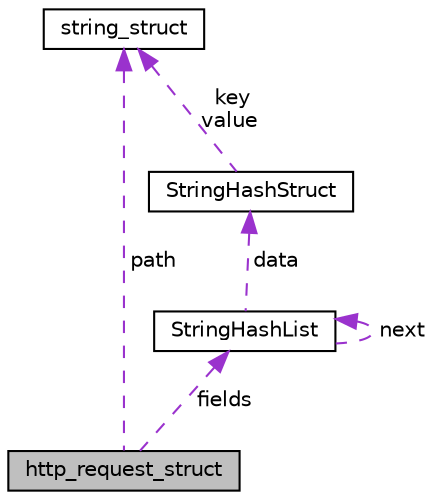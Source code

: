 digraph "http_request_struct"
{
  edge [fontname="Helvetica",fontsize="10",labelfontname="Helvetica",labelfontsize="10"];
  node [fontname="Helvetica",fontsize="10",shape=record];
  Node1 [label="http_request_struct",height=0.2,width=0.4,color="black", fillcolor="grey75", style="filled", fontcolor="black"];
  Node2 -> Node1 [dir="back",color="darkorchid3",fontsize="10",style="dashed",label=" path" ,fontname="Helvetica"];
  Node2 [label="string_struct",height=0.2,width=0.4,color="black", fillcolor="white", style="filled",URL="$structstring__struct.html"];
  Node3 -> Node1 [dir="back",color="darkorchid3",fontsize="10",style="dashed",label=" fields" ,fontname="Helvetica"];
  Node3 [label="StringHashList",height=0.2,width=0.4,color="black", fillcolor="white", style="filled",URL="$structStringHashList.html",tooltip="Structure defining a listElement. "];
  Node4 -> Node3 [dir="back",color="darkorchid3",fontsize="10",style="dashed",label=" data" ,fontname="Helvetica"];
  Node4 [label="StringHashStruct",height=0.2,width=0.4,color="black", fillcolor="white", style="filled",URL="$structStringHashStruct.html",tooltip="Hash element. "];
  Node2 -> Node4 [dir="back",color="darkorchid3",fontsize="10",style="dashed",label=" key\nvalue" ,fontname="Helvetica"];
  Node3 -> Node3 [dir="back",color="darkorchid3",fontsize="10",style="dashed",label=" next" ,fontname="Helvetica"];
}
